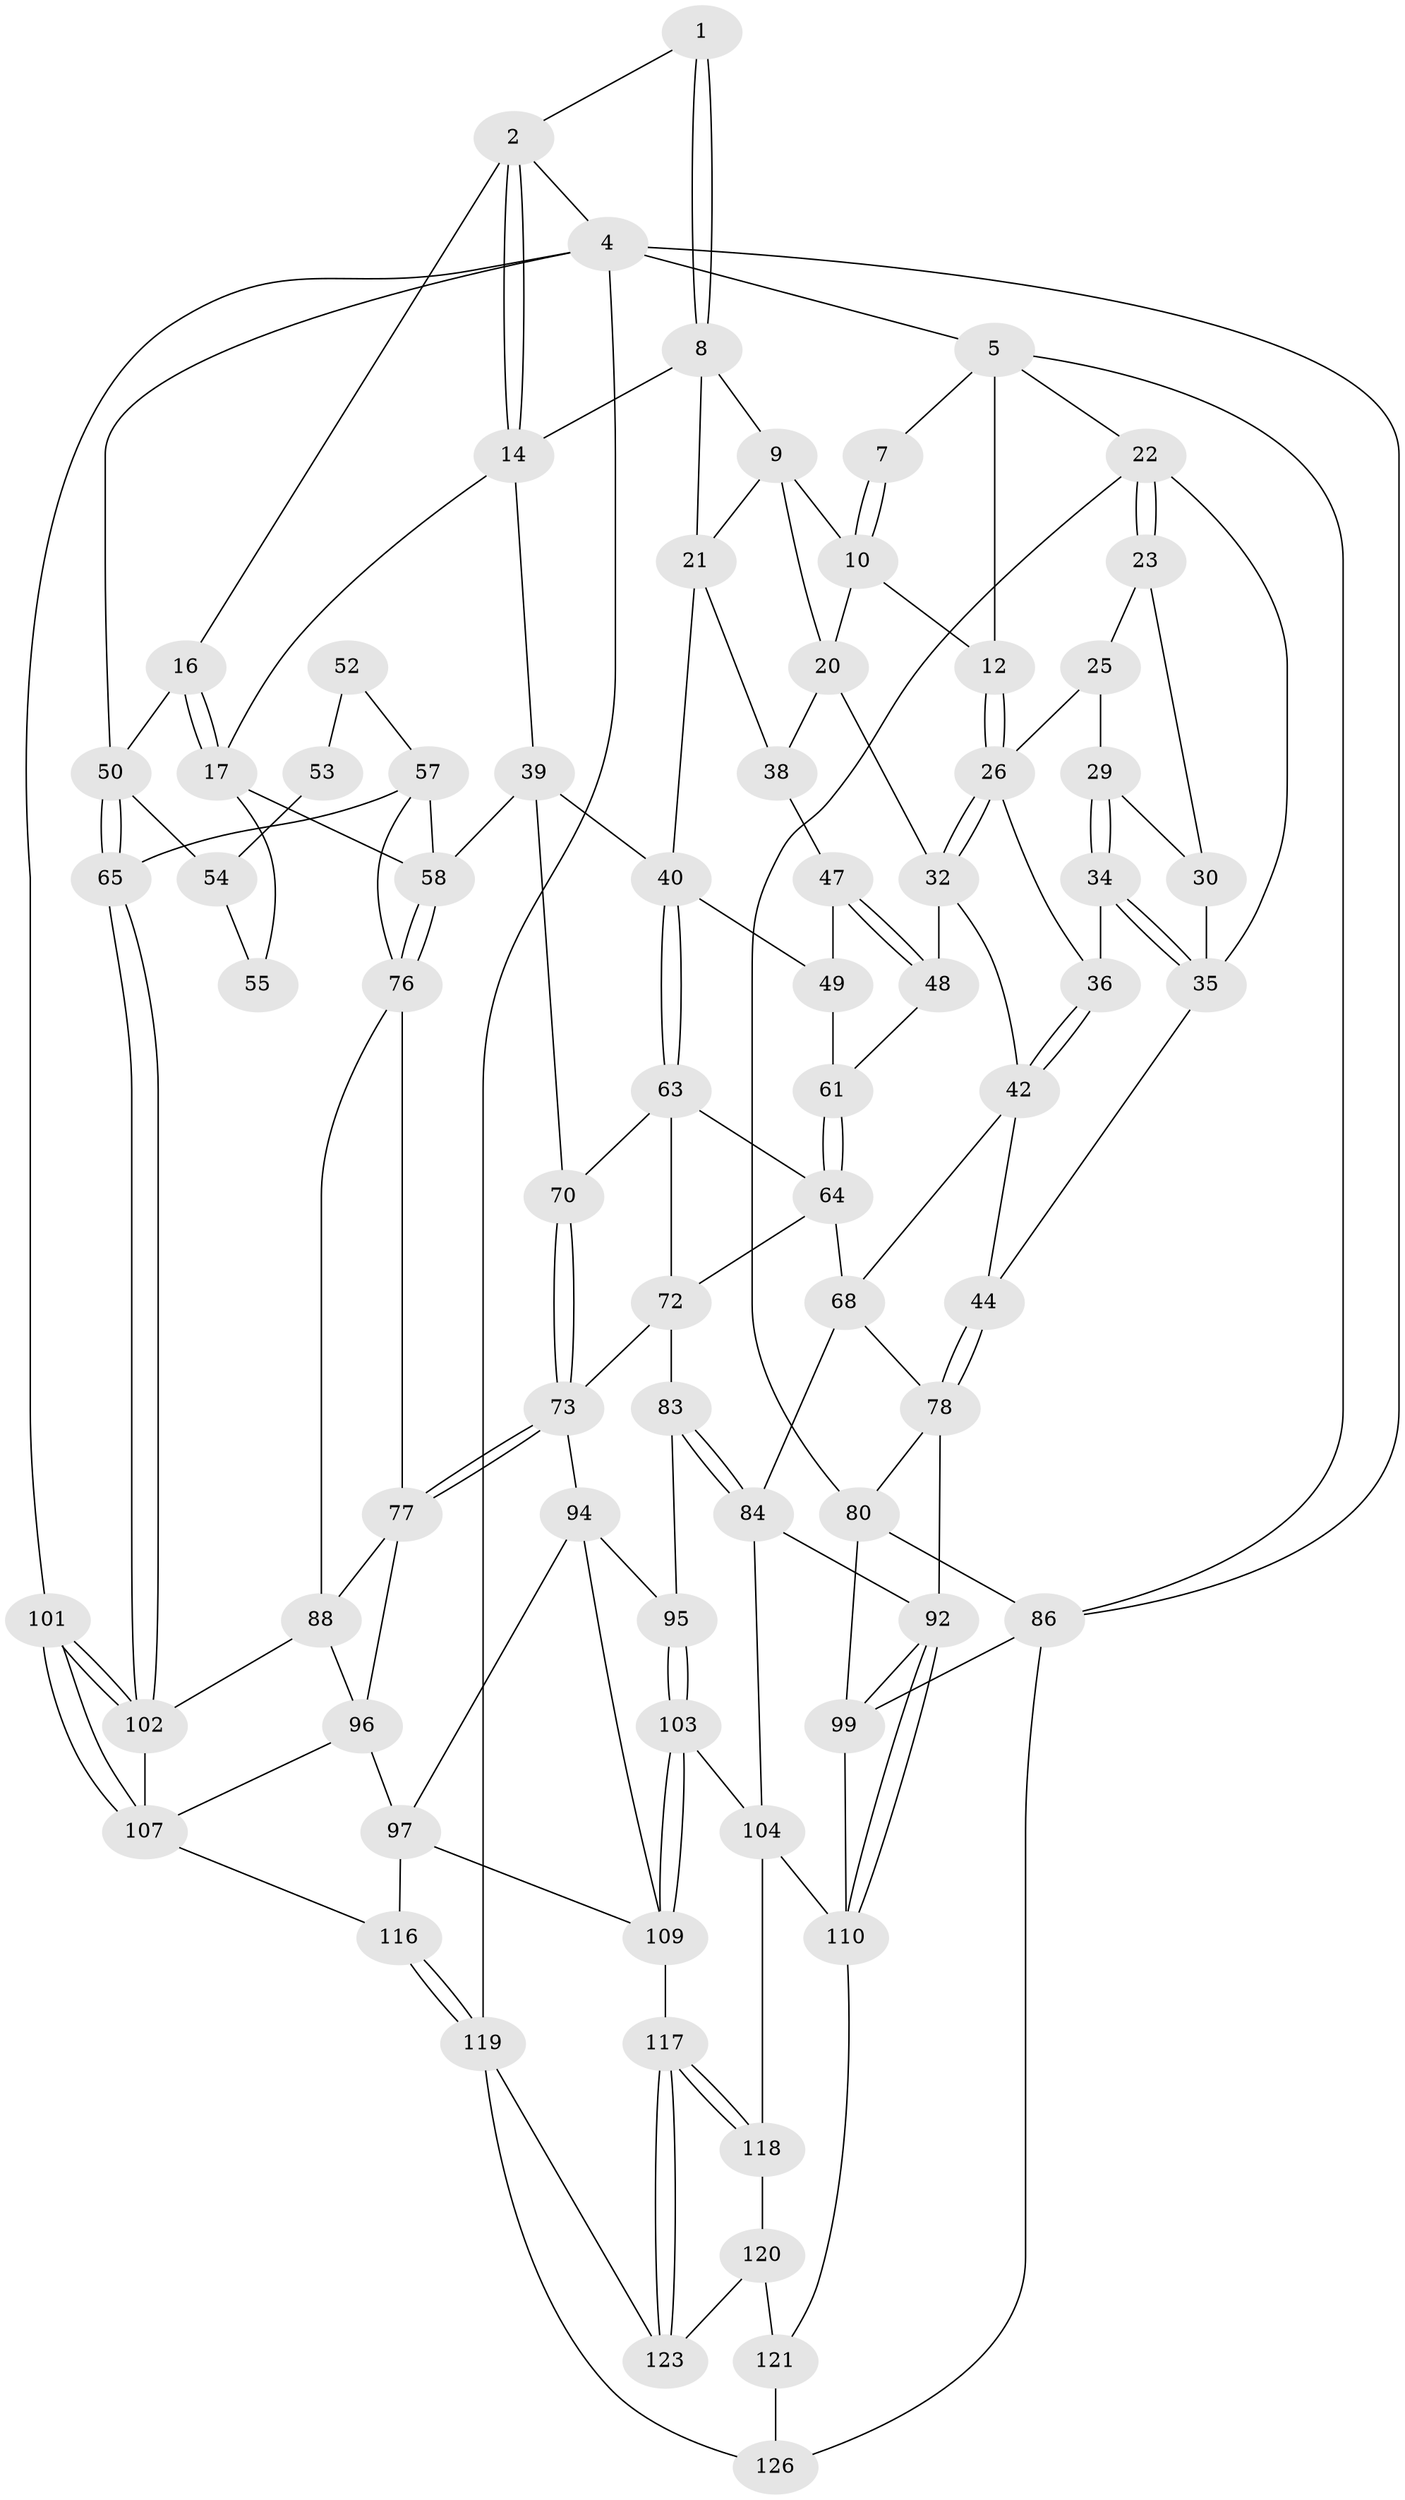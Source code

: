 // Generated by graph-tools (version 1.1) at 2025/52/02/27/25 19:52:38]
// undirected, 76 vertices, 163 edges
graph export_dot {
graph [start="1"]
  node [color=gray90,style=filled];
  1 [pos="+0.4672247378233025+0"];
  2 [pos="+0.6922361428510123+0",super="+3"];
  4 [pos="+1+0",super="+100"];
  5 [pos="+0+0",super="+6"];
  7 [pos="+0.3147495991939039+0"];
  8 [pos="+0.46289377838729495+0.05081823492680304",super="+15"];
  9 [pos="+0.4254873962311432+0.0628140763399881",super="+19"];
  10 [pos="+0.3833328034708981+0.06932382980890343",super="+11"];
  12 [pos="+0.28344292065835036+0.07536365696936144",super="+13"];
  14 [pos="+0.6805415336242377+0.09181676692526013",super="+18"];
  16 [pos="+0.8425495657896204+0.1575814906649276"];
  17 [pos="+0.7782403371855664+0.19371029212067062",super="+60"];
  20 [pos="+0.38119605144274976+0.1526264939484004",super="+31"];
  21 [pos="+0.4985385209475138+0.1326213007525563",super="+37"];
  22 [pos="+0+0",super="+62"];
  23 [pos="+0+0",super="+24"];
  25 [pos="+0.23392734232673493+0.036801426967782505",super="+28"];
  26 [pos="+0.26565601967029334+0.17204183795155426",super="+27"];
  29 [pos="+0.17274092899182217+0.144654392312825"];
  30 [pos="+0.14430421757454598+0.11745330789213734",super="+33"];
  32 [pos="+0.2903806487988171+0.205685694638439",super="+46"];
  34 [pos="+0.1705036348545892+0.19358410437276197"];
  35 [pos="+0.10701983156135142+0.2212991291418483",super="+45"];
  36 [pos="+0.192423892681593+0.20366831275764466"];
  38 [pos="+0.3745755637151066+0.18675713126881746"];
  39 [pos="+0.5716479172442572+0.27636133261498036",super="+69"];
  40 [pos="+0.5244061564833525+0.29824178745315255",super="+41"];
  42 [pos="+0.22126438110582164+0.3468968927871011",super="+43"];
  44 [pos="+0.19852300602759915+0.3607729649287585"];
  47 [pos="+0.3849897200593766+0.21121045579895206"];
  48 [pos="+0.311009965532608+0.2861704524182887"];
  49 [pos="+0.39984132816674295+0.24043290678280985"];
  50 [pos="+1+0.1119523659251815",super="+51"];
  52 [pos="+0.9162247515841316+0.25109681498434605",super="+56"];
  53 [pos="+0.9718865490924675+0.28080045572293877"];
  54 [pos="+1+0.22357270890212705"];
  55 [pos="+0.9041668156416605+0.2407678682451693"];
  57 [pos="+0.8855143061151691+0.40226034850657605",super="+66"];
  58 [pos="+0.8144580530528581+0.38955092158217564",super="+59"];
  61 [pos="+0.37166551505368417+0.28999878033397986"];
  63 [pos="+0.5164453463434735+0.32368487142160396",super="+71"];
  64 [pos="+0.4033312613025296+0.3321391260839916",super="+67"];
  65 [pos="+1+0.515057305335464"];
  68 [pos="+0.3186171004232571+0.41934601771208224",super="+82"];
  70 [pos="+0.5832025568219886+0.4096066397148917"];
  72 [pos="+0.42402117808538276+0.48021643875058917",super="+75"];
  73 [pos="+0.6249296085093774+0.539079918119703",super="+74"];
  76 [pos="+0.7977699196820106+0.41733250901595037",super="+85"];
  77 [pos="+0.723573674594943+0.5250286715522442",super="+90"];
  78 [pos="+0.12592176731614602+0.4837569754867406",super="+79"];
  80 [pos="+0.009993423571923515+0.5303729193533838",super="+81"];
  83 [pos="+0.3766437719069787+0.5857744616804244"];
  84 [pos="+0.28564600986458244+0.6120219438612804",super="+91"];
  86 [pos="+0+1",super="+87"];
  88 [pos="+0.8632165367852407+0.6429540804418817",super="+89"];
  92 [pos="+0.25544075714119735+0.6553844619046254",super="+93"];
  94 [pos="+0.5795012356573792+0.6292049112030667",super="+98"];
  95 [pos="+0.42538128807081466+0.6433257124661641"];
  96 [pos="+0.7118802580817796+0.7118695807097483",super="+106"];
  97 [pos="+0.7023355978202538+0.7124227838930167",super="+114"];
  99 [pos="+0.13615550461883802+0.7078473194850969",super="+111"];
  101 [pos="+1+1"];
  102 [pos="+1+1",super="+105"];
  103 [pos="+0.41870970707759775+0.7675786729609674"];
  104 [pos="+0.35432956827712764+0.7857105616597744",super="+112"];
  107 [pos="+0.8015492488087167+0.8264368620857281",super="+108"];
  109 [pos="+0.5371229934863518+0.7923004735911088",super="+115"];
  110 [pos="+0.15723271712190026+0.8625582969796828",super="+113"];
  116 [pos="+0.6828192936452182+0.8618831184878516"];
  117 [pos="+0.521363744551899+0.9153996193126861"];
  118 [pos="+0.362787033744729+0.8703878132542111"];
  119 [pos="+0.7400105246104949+1",super="+122"];
  120 [pos="+0.36089052433489294+0.9081354593394291",super="+124"];
  121 [pos="+0.2731003616014337+0.9216896712040294",super="+125"];
  123 [pos="+0.49786411696745225+1"];
  126 [pos="+0.2536381410466868+1"];
  1 -- 2;
  1 -- 8;
  1 -- 8;
  2 -- 14;
  2 -- 14;
  2 -- 16;
  2 -- 4;
  4 -- 5;
  4 -- 50;
  4 -- 101;
  4 -- 86;
  4 -- 119;
  5 -- 22;
  5 -- 86;
  5 -- 12;
  5 -- 7;
  7 -- 10;
  7 -- 10;
  8 -- 9;
  8 -- 21;
  8 -- 14;
  9 -- 10;
  9 -- 20;
  9 -- 21;
  10 -- 12;
  10 -- 20;
  12 -- 26;
  12 -- 26;
  14 -- 17;
  14 -- 39;
  16 -- 17;
  16 -- 17;
  16 -- 50;
  17 -- 58;
  17 -- 55;
  20 -- 32;
  20 -- 38;
  21 -- 40;
  21 -- 38;
  22 -- 23;
  22 -- 23;
  22 -- 35;
  22 -- 80;
  23 -- 30 [weight=2];
  23 -- 25;
  25 -- 26;
  25 -- 29;
  26 -- 32;
  26 -- 32;
  26 -- 36;
  29 -- 30;
  29 -- 34;
  29 -- 34;
  30 -- 35;
  32 -- 42;
  32 -- 48;
  34 -- 35;
  34 -- 35;
  34 -- 36;
  35 -- 44;
  36 -- 42;
  36 -- 42;
  38 -- 47;
  39 -- 40;
  39 -- 58;
  39 -- 70;
  40 -- 63;
  40 -- 63;
  40 -- 49;
  42 -- 44;
  42 -- 68;
  44 -- 78;
  44 -- 78;
  47 -- 48;
  47 -- 48;
  47 -- 49;
  48 -- 61;
  49 -- 61;
  50 -- 65;
  50 -- 65;
  50 -- 54;
  52 -- 53 [weight=2];
  52 -- 57;
  53 -- 54;
  54 -- 55;
  57 -- 58;
  57 -- 65;
  57 -- 76;
  58 -- 76;
  58 -- 76;
  61 -- 64;
  61 -- 64;
  63 -- 64;
  63 -- 72;
  63 -- 70;
  64 -- 72;
  64 -- 68;
  65 -- 102;
  65 -- 102;
  68 -- 78;
  68 -- 84;
  70 -- 73;
  70 -- 73;
  72 -- 83;
  72 -- 73;
  73 -- 77;
  73 -- 77;
  73 -- 94;
  76 -- 77;
  76 -- 88;
  77 -- 96;
  77 -- 88;
  78 -- 80;
  78 -- 92;
  80 -- 99;
  80 -- 86;
  83 -- 84;
  83 -- 84;
  83 -- 95;
  84 -- 104;
  84 -- 92;
  86 -- 126;
  86 -- 99;
  88 -- 96;
  88 -- 102;
  92 -- 110;
  92 -- 110;
  92 -- 99;
  94 -- 95;
  94 -- 97;
  94 -- 109;
  95 -- 103;
  95 -- 103;
  96 -- 97;
  96 -- 107;
  97 -- 116;
  97 -- 109;
  99 -- 110;
  101 -- 102;
  101 -- 102;
  101 -- 107;
  101 -- 107;
  102 -- 107;
  103 -- 104;
  103 -- 109;
  103 -- 109;
  104 -- 118;
  104 -- 110;
  107 -- 116;
  109 -- 117;
  110 -- 121;
  116 -- 119;
  116 -- 119;
  117 -- 118;
  117 -- 118;
  117 -- 123;
  117 -- 123;
  118 -- 120;
  119 -- 123;
  119 -- 126;
  120 -- 121 [weight=2];
  120 -- 123;
  121 -- 126;
}
